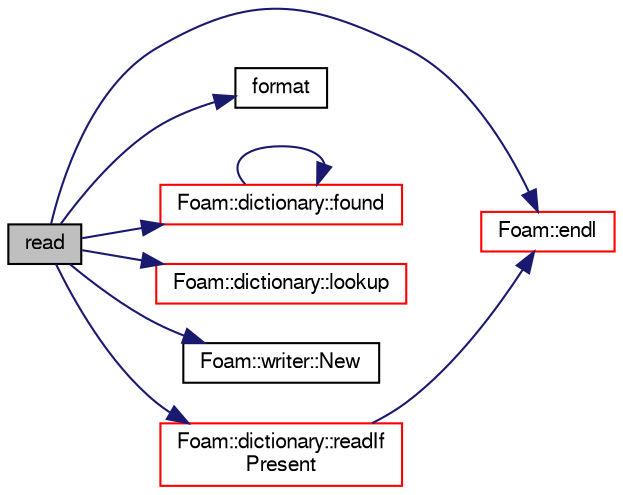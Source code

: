 digraph "read"
{
  bgcolor="transparent";
  edge [fontname="FreeSans",fontsize="10",labelfontname="FreeSans",labelfontsize="10"];
  node [fontname="FreeSans",fontsize="10",shape=record];
  rankdir="LR";
  Node368 [label="read",height=0.2,width=0.4,color="black", fillcolor="grey75", style="filled", fontcolor="black"];
  Node368 -> Node369 [color="midnightblue",fontsize="10",style="solid",fontname="FreeSans"];
  Node369 [label="Foam::endl",height=0.2,width=0.4,color="red",URL="$a21124.html#a2db8fe02a0d3909e9351bb4275b23ce4",tooltip="Add newline and flush stream. "];
  Node368 -> Node371 [color="midnightblue",fontsize="10",style="solid",fontname="FreeSans"];
  Node371 [label="format",height=0.2,width=0.4,color="black",URL="$a18911.html#a7ab39052688ef9931c1bb993be7e88d5"];
  Node368 -> Node372 [color="midnightblue",fontsize="10",style="solid",fontname="FreeSans"];
  Node372 [label="Foam::dictionary::found",height=0.2,width=0.4,color="red",URL="$a26014.html#adcd3d5d43253006ef145e56b43025d28",tooltip="Search dictionary for given keyword. "];
  Node372 -> Node372 [color="midnightblue",fontsize="10",style="solid",fontname="FreeSans"];
  Node368 -> Node374 [color="midnightblue",fontsize="10",style="solid",fontname="FreeSans"];
  Node374 [label="Foam::dictionary::lookup",height=0.2,width=0.4,color="red",URL="$a26014.html#a6a0727fa523e48977e27348663def509",tooltip="Find and return an entry data stream. "];
  Node368 -> Node672 [color="midnightblue",fontsize="10",style="solid",fontname="FreeSans"];
  Node672 [label="Foam::writer::New",height=0.2,width=0.4,color="black",URL="$a21878.html#aae3b42e8c361cdb185c69285fcf9efd7",tooltip="Return a reference to the selected writer. "];
  Node368 -> Node592 [color="midnightblue",fontsize="10",style="solid",fontname="FreeSans"];
  Node592 [label="Foam::dictionary::readIf\lPresent",height=0.2,width=0.4,color="red",URL="$a26014.html#ad4bd008e6ee208313f2c3a963ee1170d",tooltip="Find an entry if present, and assign to T. "];
  Node592 -> Node369 [color="midnightblue",fontsize="10",style="solid",fontname="FreeSans"];
}
